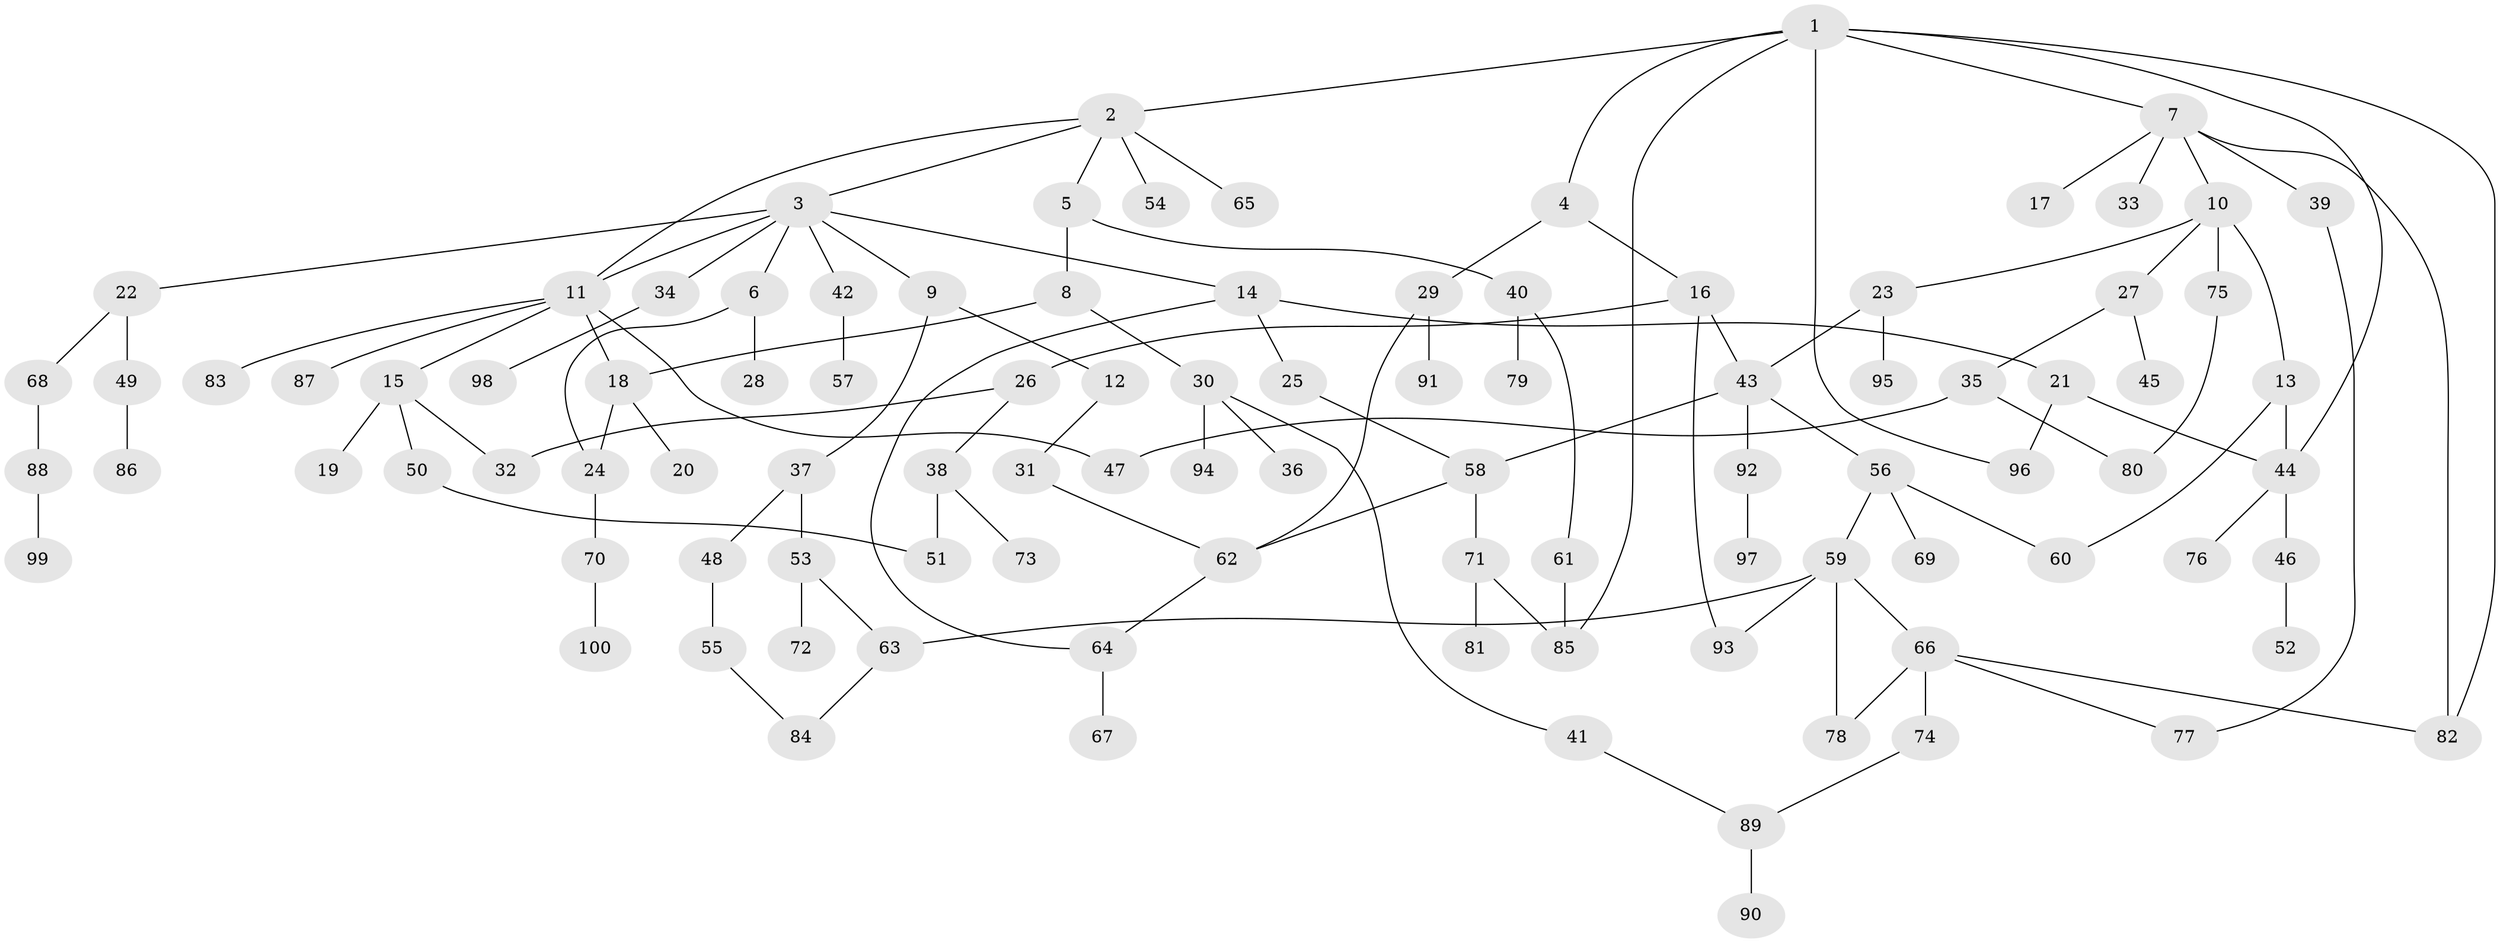 // Generated by graph-tools (version 1.1) at 2025/38/02/21/25 10:38:51]
// undirected, 100 vertices, 125 edges
graph export_dot {
graph [start="1"]
  node [color=gray90,style=filled];
  1;
  2;
  3;
  4;
  5;
  6;
  7;
  8;
  9;
  10;
  11;
  12;
  13;
  14;
  15;
  16;
  17;
  18;
  19;
  20;
  21;
  22;
  23;
  24;
  25;
  26;
  27;
  28;
  29;
  30;
  31;
  32;
  33;
  34;
  35;
  36;
  37;
  38;
  39;
  40;
  41;
  42;
  43;
  44;
  45;
  46;
  47;
  48;
  49;
  50;
  51;
  52;
  53;
  54;
  55;
  56;
  57;
  58;
  59;
  60;
  61;
  62;
  63;
  64;
  65;
  66;
  67;
  68;
  69;
  70;
  71;
  72;
  73;
  74;
  75;
  76;
  77;
  78;
  79;
  80;
  81;
  82;
  83;
  84;
  85;
  86;
  87;
  88;
  89;
  90;
  91;
  92;
  93;
  94;
  95;
  96;
  97;
  98;
  99;
  100;
  1 -- 2;
  1 -- 4;
  1 -- 7;
  1 -- 82;
  1 -- 85;
  1 -- 96;
  1 -- 44;
  2 -- 3;
  2 -- 5;
  2 -- 11;
  2 -- 54;
  2 -- 65;
  3 -- 6;
  3 -- 9;
  3 -- 14;
  3 -- 22;
  3 -- 34;
  3 -- 42;
  3 -- 11;
  4 -- 16;
  4 -- 29;
  5 -- 8;
  5 -- 40;
  6 -- 28;
  6 -- 24;
  7 -- 10;
  7 -- 17;
  7 -- 33;
  7 -- 39;
  7 -- 82;
  8 -- 30;
  8 -- 18;
  9 -- 12;
  9 -- 37;
  10 -- 13;
  10 -- 23;
  10 -- 27;
  10 -- 75;
  11 -- 15;
  11 -- 18;
  11 -- 47;
  11 -- 83;
  11 -- 87;
  12 -- 31;
  13 -- 44;
  13 -- 60;
  14 -- 21;
  14 -- 25;
  14 -- 64;
  15 -- 19;
  15 -- 50;
  15 -- 32;
  16 -- 26;
  16 -- 43;
  16 -- 93;
  18 -- 20;
  18 -- 24;
  21 -- 96;
  21 -- 44;
  22 -- 49;
  22 -- 68;
  23 -- 95;
  23 -- 43;
  24 -- 70;
  25 -- 58;
  26 -- 32;
  26 -- 38;
  27 -- 35;
  27 -- 45;
  29 -- 91;
  29 -- 62;
  30 -- 36;
  30 -- 41;
  30 -- 94;
  31 -- 62;
  34 -- 98;
  35 -- 80;
  35 -- 47;
  37 -- 48;
  37 -- 53;
  38 -- 51;
  38 -- 73;
  39 -- 77;
  40 -- 61;
  40 -- 79;
  41 -- 89;
  42 -- 57;
  43 -- 56;
  43 -- 58;
  43 -- 92;
  44 -- 46;
  44 -- 76;
  46 -- 52;
  48 -- 55;
  49 -- 86;
  50 -- 51;
  53 -- 72;
  53 -- 63;
  55 -- 84;
  56 -- 59;
  56 -- 69;
  56 -- 60;
  58 -- 62;
  58 -- 71;
  59 -- 63;
  59 -- 66;
  59 -- 93;
  59 -- 78;
  61 -- 85;
  62 -- 64;
  63 -- 84;
  64 -- 67;
  66 -- 74;
  66 -- 78;
  66 -- 77;
  66 -- 82;
  68 -- 88;
  70 -- 100;
  71 -- 81;
  71 -- 85;
  74 -- 89;
  75 -- 80;
  88 -- 99;
  89 -- 90;
  92 -- 97;
}
